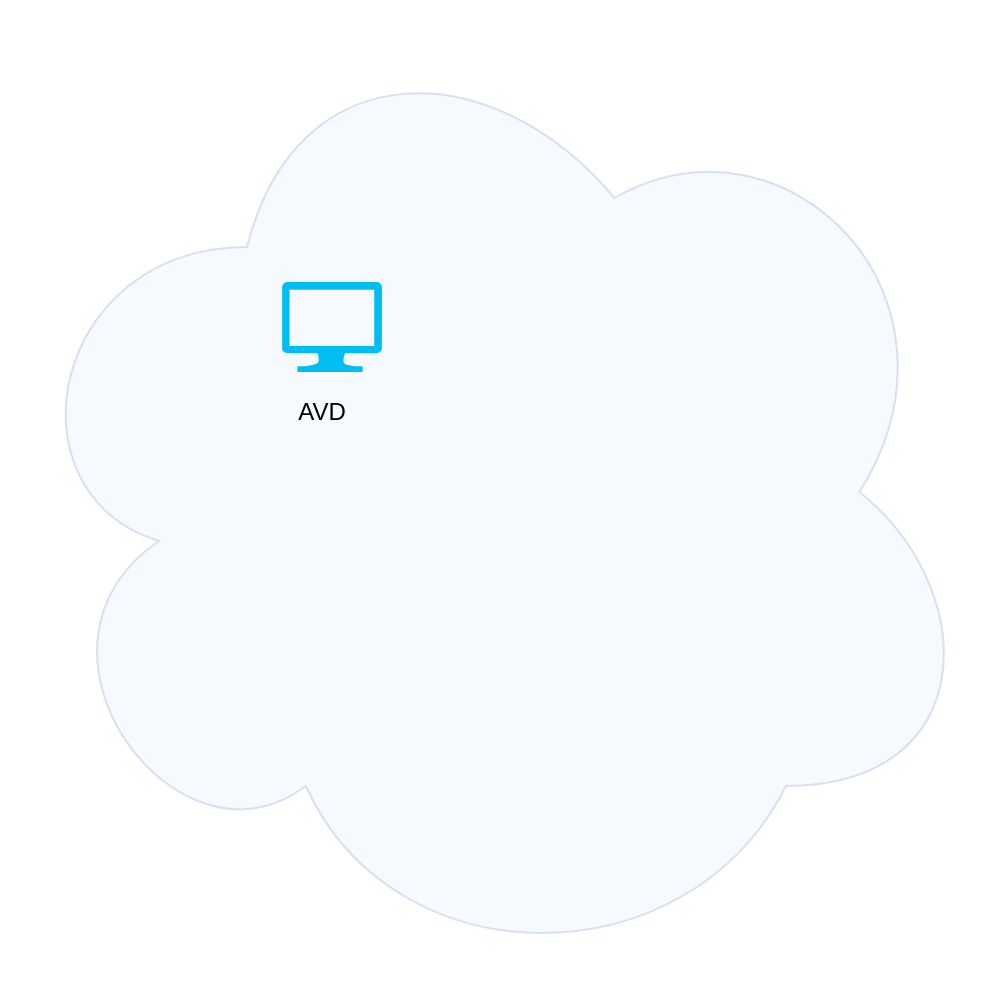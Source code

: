 <mxfile version="24.7.16">
  <diagram name="Page-1" id="hvmNYOTLSA5tKXrLiAJH">
    <mxGraphModel dx="1434" dy="782" grid="1" gridSize="10" guides="1" tooltips="1" connect="1" arrows="1" fold="1" page="1" pageScale="1" pageWidth="850" pageHeight="1100" math="0" shadow="0">
      <root>
        <mxCell id="0" />
        <mxCell id="1" parent="0" />
        <mxCell id="T6odC79nI45NhNFSmVIs-2" value="" style="ellipse;shape=cloud;whiteSpace=wrap;html=1;fillColor=#dae8fc;strokeColor=#6c8ebf;opacity=25;" vertex="1" parent="1">
          <mxGeometry x="320" y="50" width="490" height="490" as="geometry" />
        </mxCell>
        <mxCell id="T6odC79nI45NhNFSmVIs-4" value="" style="verticalLabelPosition=bottom;html=1;verticalAlign=top;align=center;strokeColor=none;fillColor=#00BEF2;shape=mxgraph.azure.computer;pointerEvents=1;" vertex="1" parent="1">
          <mxGeometry x="460" y="190" width="50" height="45" as="geometry" />
        </mxCell>
        <mxCell id="T6odC79nI45NhNFSmVIs-5" value="AVD" style="text;html=1;align=center;verticalAlign=middle;whiteSpace=wrap;rounded=0;" vertex="1" parent="1">
          <mxGeometry x="450" y="240" width="60" height="30" as="geometry" />
        </mxCell>
      </root>
    </mxGraphModel>
  </diagram>
</mxfile>
